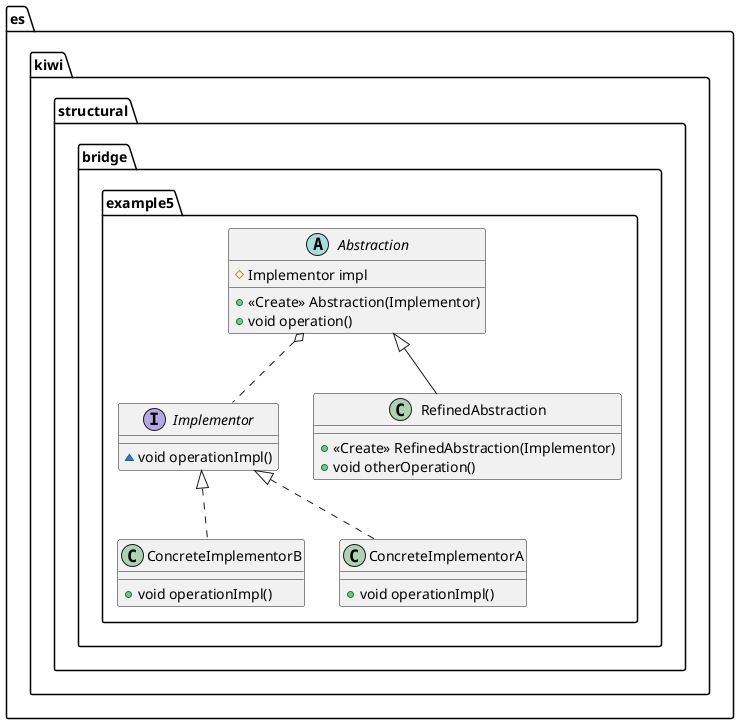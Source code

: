 @startuml
abstract class es.kiwi.structural.bridge.example5.Abstraction {
# Implementor impl
+ <<Create>> Abstraction(Implementor)
+ void operation()
}
class es.kiwi.structural.bridge.example5.ConcreteImplementorB {
+ void operationImpl()
}
interface es.kiwi.structural.bridge.example5.Implementor {
~ void operationImpl()
}
class es.kiwi.structural.bridge.example5.RefinedAbstraction {
+ <<Create>> RefinedAbstraction(Implementor)
+ void otherOperation()
}
class es.kiwi.structural.bridge.example5.ConcreteImplementorA {
+ void operationImpl()
}


es.kiwi.structural.bridge.example5.Implementor <|.. es.kiwi.structural.bridge.example5.ConcreteImplementorB
es.kiwi.structural.bridge.example5.Abstraction <|-- es.kiwi.structural.bridge.example5.RefinedAbstraction
es.kiwi.structural.bridge.example5.Implementor <|.. es.kiwi.structural.bridge.example5.ConcreteImplementorA
es.kiwi.structural.bridge.example5.Abstraction o.. es.kiwi.structural.bridge.example5.Implementor
@enduml